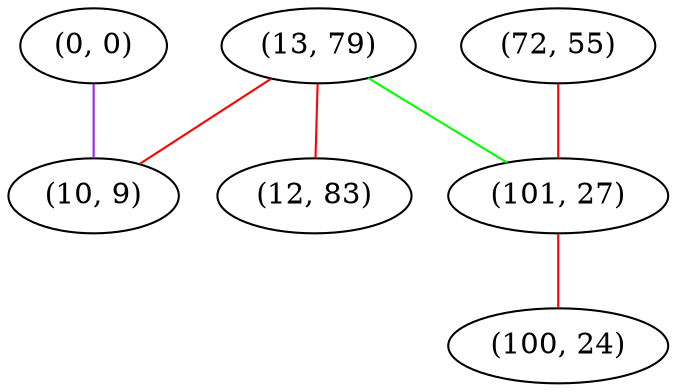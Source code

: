 graph "" {
"(0, 0)";
"(72, 55)";
"(13, 79)";
"(12, 83)";
"(101, 27)";
"(100, 24)";
"(10, 9)";
"(0, 0)" -- "(10, 9)"  [color=purple, key=0, weight=4];
"(72, 55)" -- "(101, 27)"  [color=red, key=0, weight=1];
"(13, 79)" -- "(12, 83)"  [color=red, key=0, weight=1];
"(13, 79)" -- "(10, 9)"  [color=red, key=0, weight=1];
"(13, 79)" -- "(101, 27)"  [color=green, key=0, weight=2];
"(101, 27)" -- "(100, 24)"  [color=red, key=0, weight=1];
}
